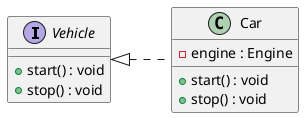 @startuml
left to right direction
interface Vehicle {
  +start() : void
  +stop() : void
}

class Car {
  -engine : Engine
  +start() : void
  +stop() : void
}

Vehicle <|.. Car
@enduml